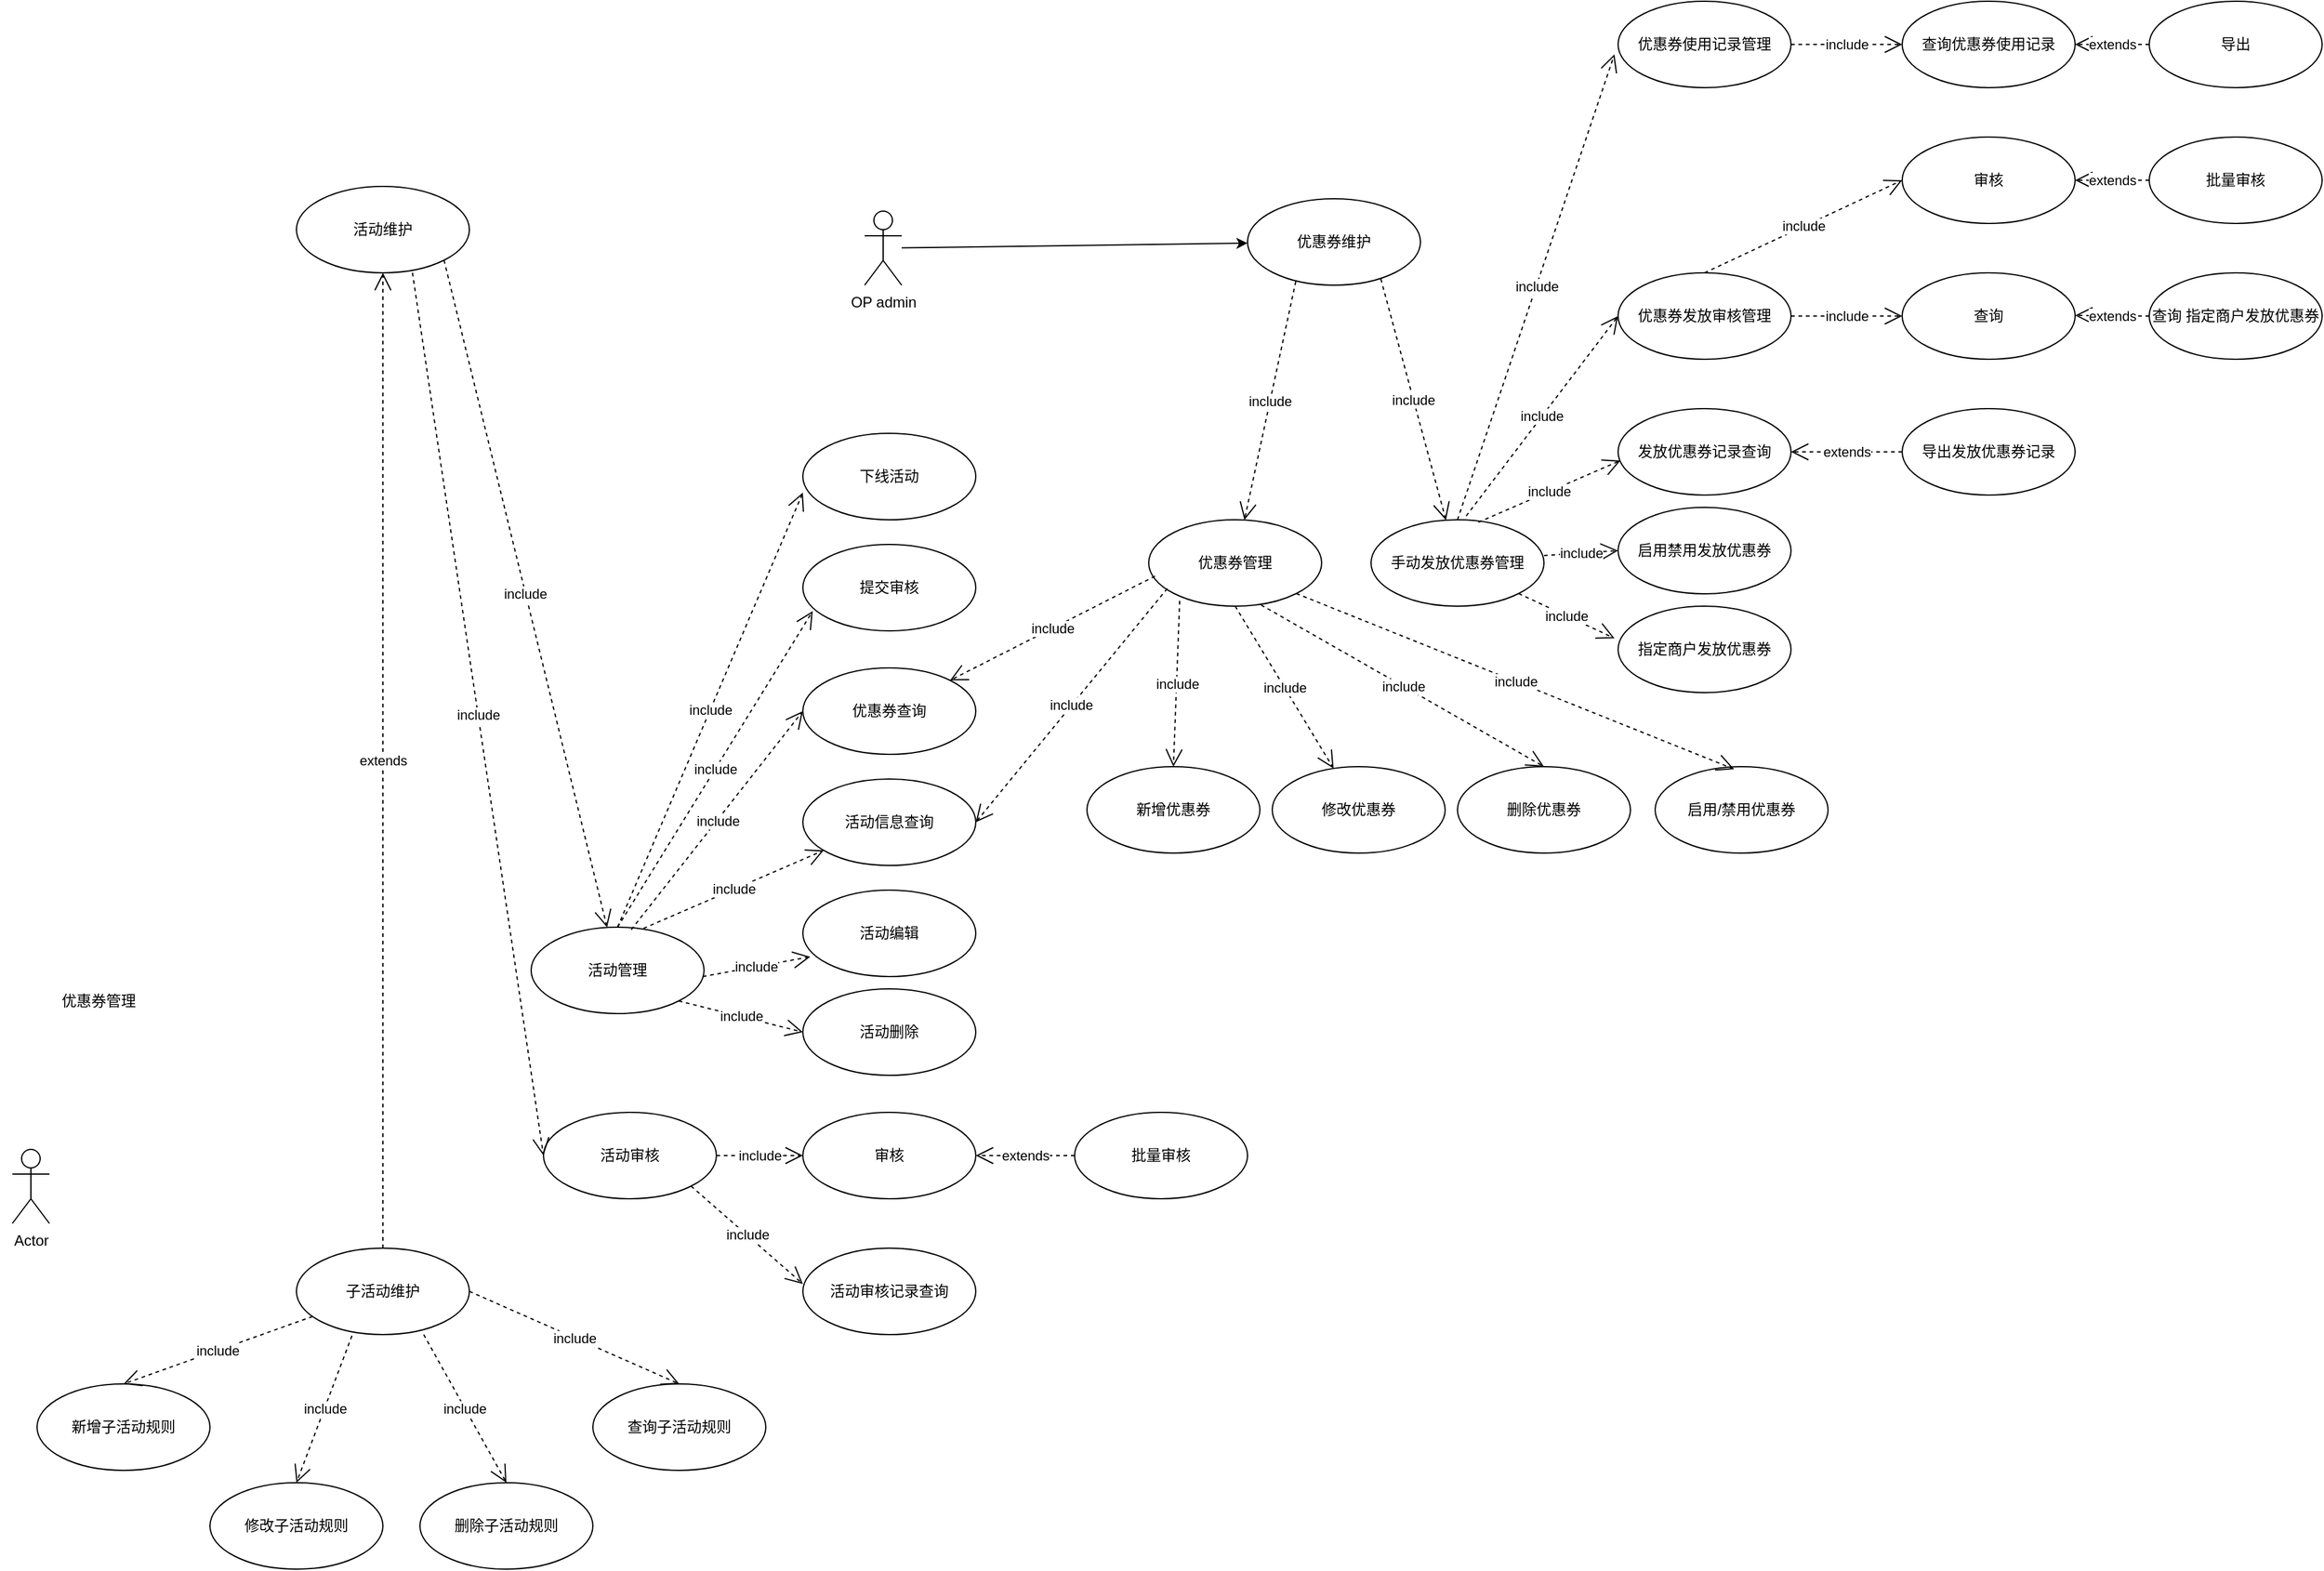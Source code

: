 <mxfile version="14.6.9" type="github">
  <diagram id="2DlMUsfGpXkx9Rr1vm7c" name="Page-1">
    <mxGraphModel dx="1422" dy="1907" grid="1" gridSize="10" guides="1" tooltips="1" connect="1" arrows="1" fold="1" page="1" pageScale="1" pageWidth="827" pageHeight="1169" math="0" shadow="0">
      <root>
        <mxCell id="0" />
        <mxCell id="1" parent="0" />
        <mxCell id="VtnJZgjyUKw3o-cdM9Pf-8" value="Actor" style="shape=umlActor;verticalLabelPosition=bottom;verticalAlign=top;html=1;" vertex="1" parent="1">
          <mxGeometry x="40" y="210" width="30" height="60" as="geometry" />
        </mxCell>
        <mxCell id="VtnJZgjyUKw3o-cdM9Pf-10" value="活动维护" style="ellipse;whiteSpace=wrap;html=1;" vertex="1" parent="1">
          <mxGeometry x="270" y="-570" width="140" height="70" as="geometry" />
        </mxCell>
        <mxCell id="VtnJZgjyUKw3o-cdM9Pf-11" value="优惠券管理" style="text;html=1;strokeColor=none;fillColor=none;align=center;verticalAlign=middle;whiteSpace=wrap;rounded=0;" vertex="1" parent="1">
          <mxGeometry x="30" y="50" width="160" height="80" as="geometry" />
        </mxCell>
        <mxCell id="VtnJZgjyUKw3o-cdM9Pf-12" value="优惠券维护" style="ellipse;whiteSpace=wrap;html=1;" vertex="1" parent="1">
          <mxGeometry x="1040" y="-560" width="140" height="70" as="geometry" />
        </mxCell>
        <mxCell id="VtnJZgjyUKw3o-cdM9Pf-15" value="子活动维护" style="ellipse;whiteSpace=wrap;html=1;" vertex="1" parent="1">
          <mxGeometry x="270" y="290" width="140" height="70" as="geometry" />
        </mxCell>
        <mxCell id="VtnJZgjyUKw3o-cdM9Pf-16" value="extends" style="endArrow=open;endSize=12;dashed=1;html=1;exitX=0.5;exitY=0;exitDx=0;exitDy=0;" edge="1" parent="1" source="VtnJZgjyUKw3o-cdM9Pf-15" target="VtnJZgjyUKw3o-cdM9Pf-10">
          <mxGeometry width="160" relative="1" as="geometry">
            <mxPoint x="190" y="340" as="sourcePoint" />
            <mxPoint x="350" y="340" as="targetPoint" />
          </mxGeometry>
        </mxCell>
        <mxCell id="VtnJZgjyUKw3o-cdM9Pf-99" value="" style="edgeStyle=none;rounded=0;orthogonalLoop=1;jettySize=auto;html=1;" edge="1" parent="1" source="VtnJZgjyUKw3o-cdM9Pf-21" target="VtnJZgjyUKw3o-cdM9Pf-12">
          <mxGeometry relative="1" as="geometry" />
        </mxCell>
        <mxCell id="VtnJZgjyUKw3o-cdM9Pf-21" value="OP admin" style="shape=umlActor;verticalLabelPosition=bottom;verticalAlign=top;html=1;" vertex="1" parent="1">
          <mxGeometry x="730" y="-550" width="30" height="60" as="geometry" />
        </mxCell>
        <mxCell id="VtnJZgjyUKw3o-cdM9Pf-22" value="新增子活动规则" style="ellipse;whiteSpace=wrap;html=1;" vertex="1" parent="1">
          <mxGeometry x="60" y="400" width="140" height="70" as="geometry" />
        </mxCell>
        <mxCell id="VtnJZgjyUKw3o-cdM9Pf-23" value="修改子活动规则" style="ellipse;whiteSpace=wrap;html=1;" vertex="1" parent="1">
          <mxGeometry x="200" y="480" width="140" height="70" as="geometry" />
        </mxCell>
        <mxCell id="VtnJZgjyUKw3o-cdM9Pf-24" value="删除子活动规则" style="ellipse;whiteSpace=wrap;html=1;" vertex="1" parent="1">
          <mxGeometry x="370" y="480" width="140" height="70" as="geometry" />
        </mxCell>
        <mxCell id="VtnJZgjyUKw3o-cdM9Pf-25" value="查询子活动规则" style="ellipse;whiteSpace=wrap;html=1;" vertex="1" parent="1">
          <mxGeometry x="510" y="400" width="140" height="70" as="geometry" />
        </mxCell>
        <mxCell id="VtnJZgjyUKw3o-cdM9Pf-26" value="include" style="endArrow=open;endSize=12;dashed=1;html=1;entryX=0.5;entryY=0;entryDx=0;entryDy=0;" edge="1" parent="1" source="VtnJZgjyUKw3o-cdM9Pf-15" target="VtnJZgjyUKw3o-cdM9Pf-22">
          <mxGeometry width="160" relative="1" as="geometry">
            <mxPoint x="330" y="290" as="sourcePoint" />
            <mxPoint x="490" y="290" as="targetPoint" />
          </mxGeometry>
        </mxCell>
        <mxCell id="VtnJZgjyUKw3o-cdM9Pf-27" value="include" style="endArrow=open;endSize=12;dashed=1;html=1;entryX=0.5;entryY=0;entryDx=0;entryDy=0;exitX=0.321;exitY=1.014;exitDx=0;exitDy=0;exitPerimeter=0;" edge="1" parent="1" source="VtnJZgjyUKw3o-cdM9Pf-15">
          <mxGeometry width="160" relative="1" as="geometry">
            <mxPoint x="423.039" y="425.343" as="sourcePoint" />
            <mxPoint x="270" y="480" as="targetPoint" />
          </mxGeometry>
        </mxCell>
        <mxCell id="VtnJZgjyUKw3o-cdM9Pf-28" value="include" style="endArrow=open;endSize=12;dashed=1;html=1;entryX=0.5;entryY=0;entryDx=0;entryDy=0;" edge="1" parent="1" target="VtnJZgjyUKw3o-cdM9Pf-24">
          <mxGeometry width="160" relative="1" as="geometry">
            <mxPoint x="373.039" y="360.003" as="sourcePoint" />
            <mxPoint x="220" y="414.66" as="targetPoint" />
          </mxGeometry>
        </mxCell>
        <mxCell id="VtnJZgjyUKw3o-cdM9Pf-29" value="include" style="endArrow=open;endSize=12;dashed=1;html=1;entryX=0.5;entryY=0;entryDx=0;entryDy=0;exitX=1;exitY=0.5;exitDx=0;exitDy=0;" edge="1" parent="1" source="VtnJZgjyUKw3o-cdM9Pf-15" target="VtnJZgjyUKw3o-cdM9Pf-25">
          <mxGeometry width="160" relative="1" as="geometry">
            <mxPoint x="313.039" y="375.343" as="sourcePoint" />
            <mxPoint x="160" y="430" as="targetPoint" />
          </mxGeometry>
        </mxCell>
        <mxCell id="VtnJZgjyUKw3o-cdM9Pf-30" value="活动编辑" style="ellipse;whiteSpace=wrap;html=1;" vertex="1" parent="1">
          <mxGeometry x="680" width="140" height="70" as="geometry" />
        </mxCell>
        <mxCell id="VtnJZgjyUKw3o-cdM9Pf-32" value="活动信息查询" style="ellipse;whiteSpace=wrap;html=1;" vertex="1" parent="1">
          <mxGeometry x="680" y="-90" width="140" height="70" as="geometry" />
        </mxCell>
        <mxCell id="VtnJZgjyUKw3o-cdM9Pf-33" value="提交审核" style="ellipse;whiteSpace=wrap;html=1;" vertex="1" parent="1">
          <mxGeometry x="680" y="-280" width="140" height="70" as="geometry" />
        </mxCell>
        <mxCell id="VtnJZgjyUKw3o-cdM9Pf-34" value="审核" style="ellipse;whiteSpace=wrap;html=1;" vertex="1" parent="1">
          <mxGeometry x="680" y="180" width="140" height="70" as="geometry" />
        </mxCell>
        <mxCell id="VtnJZgjyUKw3o-cdM9Pf-35" value="活动管理" style="ellipse;whiteSpace=wrap;html=1;" vertex="1" parent="1">
          <mxGeometry x="460" y="30" width="140" height="70" as="geometry" />
        </mxCell>
        <mxCell id="VtnJZgjyUKw3o-cdM9Pf-36" value="活动审核" style="ellipse;whiteSpace=wrap;html=1;" vertex="1" parent="1">
          <mxGeometry x="470" y="180" width="140" height="70" as="geometry" />
        </mxCell>
        <mxCell id="VtnJZgjyUKw3o-cdM9Pf-37" value="活动审核记录查询" style="ellipse;whiteSpace=wrap;html=1;" vertex="1" parent="1">
          <mxGeometry x="680" y="290" width="140" height="70" as="geometry" />
        </mxCell>
        <mxCell id="VtnJZgjyUKw3o-cdM9Pf-38" value="批量审核" style="ellipse;whiteSpace=wrap;html=1;" vertex="1" parent="1">
          <mxGeometry x="900" y="180" width="140" height="70" as="geometry" />
        </mxCell>
        <mxCell id="VtnJZgjyUKw3o-cdM9Pf-39" value="活动删除" style="ellipse;whiteSpace=wrap;html=1;" vertex="1" parent="1">
          <mxGeometry x="680" y="80" width="140" height="70" as="geometry" />
        </mxCell>
        <mxCell id="VtnJZgjyUKw3o-cdM9Pf-40" value="include" style="endArrow=open;endSize=12;dashed=1;html=1;exitX=1;exitY=1;exitDx=0;exitDy=0;" edge="1" parent="1" source="VtnJZgjyUKw3o-cdM9Pf-10" target="VtnJZgjyUKw3o-cdM9Pf-35">
          <mxGeometry width="160" relative="1" as="geometry">
            <mxPoint x="293.039" y="355.343" as="sourcePoint" />
            <mxPoint x="140" y="410" as="targetPoint" />
          </mxGeometry>
        </mxCell>
        <mxCell id="VtnJZgjyUKw3o-cdM9Pf-41" value="include" style="endArrow=open;endSize=12;dashed=1;html=1;entryX=0;entryY=0.5;entryDx=0;entryDy=0;exitX=0.671;exitY=1;exitDx=0;exitDy=0;exitPerimeter=0;" edge="1" parent="1" source="VtnJZgjyUKw3o-cdM9Pf-10" target="VtnJZgjyUKw3o-cdM9Pf-36">
          <mxGeometry width="160" relative="1" as="geometry">
            <mxPoint x="399.497" y="160.251" as="sourcePoint" />
            <mxPoint x="480" y="100" as="targetPoint" />
          </mxGeometry>
        </mxCell>
        <mxCell id="VtnJZgjyUKw3o-cdM9Pf-42" value="include" style="endArrow=open;endSize=12;dashed=1;html=1;entryX=0;entryY=0.5;entryDx=0;entryDy=0;exitX=1;exitY=0.5;exitDx=0;exitDy=0;" edge="1" parent="1" source="VtnJZgjyUKw3o-cdM9Pf-36" target="VtnJZgjyUKw3o-cdM9Pf-34">
          <mxGeometry width="160" relative="1" as="geometry">
            <mxPoint x="609.997" y="210.251" as="sourcePoint" />
            <mxPoint x="690.5" y="150" as="targetPoint" />
          </mxGeometry>
        </mxCell>
        <mxCell id="VtnJZgjyUKw3o-cdM9Pf-43" value="extends" style="endArrow=open;endSize=12;dashed=1;html=1;exitX=0;exitY=0.5;exitDx=0;exitDy=0;entryX=1;entryY=0.5;entryDx=0;entryDy=0;" edge="1" parent="1" source="VtnJZgjyUKw3o-cdM9Pf-38" target="VtnJZgjyUKw3o-cdM9Pf-34">
          <mxGeometry width="160" relative="1" as="geometry">
            <mxPoint x="350" y="300" as="sourcePoint" />
            <mxPoint x="350" y="220" as="targetPoint" />
          </mxGeometry>
        </mxCell>
        <mxCell id="VtnJZgjyUKw3o-cdM9Pf-44" value="include" style="endArrow=open;endSize=12;dashed=1;html=1;entryX=0;entryY=0.5;entryDx=0;entryDy=0;exitX=1;exitY=1;exitDx=0;exitDy=0;" edge="1" parent="1" source="VtnJZgjyUKw3o-cdM9Pf-35" target="VtnJZgjyUKw3o-cdM9Pf-39">
          <mxGeometry width="160" relative="1" as="geometry">
            <mxPoint x="610" y="89.5" as="sourcePoint" />
            <mxPoint x="680" y="89.5" as="targetPoint" />
          </mxGeometry>
        </mxCell>
        <mxCell id="VtnJZgjyUKw3o-cdM9Pf-45" value="include" style="endArrow=open;endSize=12;dashed=1;html=1;entryX=0.043;entryY=0.771;entryDx=0;entryDy=0;entryPerimeter=0;" edge="1" parent="1" target="VtnJZgjyUKw3o-cdM9Pf-30">
          <mxGeometry width="160" relative="1" as="geometry">
            <mxPoint x="599" y="70" as="sourcePoint" />
            <mxPoint x="690" y="70.25" as="targetPoint" />
          </mxGeometry>
        </mxCell>
        <mxCell id="VtnJZgjyUKw3o-cdM9Pf-46" value="include" style="endArrow=open;endSize=12;dashed=1;html=1;exitX=0.65;exitY=0.014;exitDx=0;exitDy=0;exitPerimeter=0;" edge="1" parent="1" source="VtnJZgjyUKw3o-cdM9Pf-35" target="VtnJZgjyUKw3o-cdM9Pf-32">
          <mxGeometry width="160" relative="1" as="geometry">
            <mxPoint x="579.997" y="19.999" as="sourcePoint" />
            <mxPoint x="670.5" y="20.25" as="targetPoint" />
          </mxGeometry>
        </mxCell>
        <mxCell id="VtnJZgjyUKw3o-cdM9Pf-47" value="include" style="endArrow=open;endSize=12;dashed=1;html=1;entryX=0.057;entryY=0.771;entryDx=0;entryDy=0;exitX=0.5;exitY=0;exitDx=0;exitDy=0;entryPerimeter=0;" edge="1" parent="1" source="VtnJZgjyUKw3o-cdM9Pf-35" target="VtnJZgjyUKw3o-cdM9Pf-33">
          <mxGeometry width="160" relative="1" as="geometry">
            <mxPoint x="579.997" y="-60.501" as="sourcePoint" />
            <mxPoint x="670.5" y="-60.25" as="targetPoint" />
          </mxGeometry>
        </mxCell>
        <mxCell id="VtnJZgjyUKw3o-cdM9Pf-48" value="优惠券查询" style="ellipse;whiteSpace=wrap;html=1;" vertex="1" parent="1">
          <mxGeometry x="680" y="-180" width="140" height="70" as="geometry" />
        </mxCell>
        <mxCell id="VtnJZgjyUKw3o-cdM9Pf-49" value="include" style="endArrow=open;endSize=12;dashed=1;html=1;entryX=0;entryY=0.5;entryDx=0;entryDy=0;exitX=0.579;exitY=0.029;exitDx=0;exitDy=0;exitPerimeter=0;" edge="1" parent="1" source="VtnJZgjyUKw3o-cdM9Pf-35" target="VtnJZgjyUKw3o-cdM9Pf-48">
          <mxGeometry width="160" relative="1" as="geometry">
            <mxPoint x="550" y="50" as="sourcePoint" />
            <mxPoint x="697.98" y="-216.03" as="targetPoint" />
          </mxGeometry>
        </mxCell>
        <mxCell id="VtnJZgjyUKw3o-cdM9Pf-50" value="优惠券管理" style="ellipse;whiteSpace=wrap;html=1;" vertex="1" parent="1">
          <mxGeometry x="960" y="-300" width="140" height="70" as="geometry" />
        </mxCell>
        <mxCell id="VtnJZgjyUKw3o-cdM9Pf-51" value="手动发放优惠券管理" style="ellipse;whiteSpace=wrap;html=1;" vertex="1" parent="1">
          <mxGeometry x="1140" y="-300" width="140" height="70" as="geometry" />
        </mxCell>
        <mxCell id="VtnJZgjyUKw3o-cdM9Pf-52" value="下线活动" style="ellipse;whiteSpace=wrap;html=1;" vertex="1" parent="1">
          <mxGeometry x="680" y="-370" width="140" height="70" as="geometry" />
        </mxCell>
        <mxCell id="VtnJZgjyUKw3o-cdM9Pf-53" value="include" style="endArrow=open;endSize=12;dashed=1;html=1;entryX=0;entryY=0.686;entryDx=0;entryDy=0;exitX=0.5;exitY=0;exitDx=0;exitDy=0;entryPerimeter=0;" edge="1" parent="1" source="VtnJZgjyUKw3o-cdM9Pf-35" target="VtnJZgjyUKw3o-cdM9Pf-52">
          <mxGeometry width="160" relative="1" as="geometry">
            <mxPoint x="550" y="65" as="sourcePoint" />
            <mxPoint x="697.98" y="-216.03" as="targetPoint" />
          </mxGeometry>
        </mxCell>
        <mxCell id="VtnJZgjyUKw3o-cdM9Pf-54" value="include" style="endArrow=open;endSize=12;dashed=1;html=1;entryX=0;entryY=0.414;entryDx=0;entryDy=0;exitX=1;exitY=1;exitDx=0;exitDy=0;entryPerimeter=0;" edge="1" parent="1" source="VtnJZgjyUKw3o-cdM9Pf-36" target="VtnJZgjyUKw3o-cdM9Pf-37">
          <mxGeometry width="160" relative="1" as="geometry">
            <mxPoint x="620" y="225" as="sourcePoint" />
            <mxPoint x="690" y="225" as="targetPoint" />
          </mxGeometry>
        </mxCell>
        <mxCell id="VtnJZgjyUKw3o-cdM9Pf-56" value="include" style="endArrow=open;endSize=12;dashed=1;html=1;exitX=0.279;exitY=0.957;exitDx=0;exitDy=0;exitPerimeter=0;" edge="1" parent="1" source="VtnJZgjyUKw3o-cdM9Pf-12" target="VtnJZgjyUKw3o-cdM9Pf-50">
          <mxGeometry width="160" relative="1" as="geometry">
            <mxPoint x="1079.997" y="-109.999" as="sourcePoint" />
            <mxPoint x="1160.5" y="-170.25" as="targetPoint" />
          </mxGeometry>
        </mxCell>
        <mxCell id="VtnJZgjyUKw3o-cdM9Pf-57" value="include" style="endArrow=open;endSize=12;dashed=1;html=1;exitX=0.771;exitY=0.929;exitDx=0;exitDy=0;exitPerimeter=0;" edge="1" parent="1" source="VtnJZgjyUKw3o-cdM9Pf-12" target="VtnJZgjyUKw3o-cdM9Pf-51">
          <mxGeometry width="160" relative="1" as="geometry">
            <mxPoint x="1084.06" y="-333.01" as="sourcePoint" />
            <mxPoint x="1070.644" y="-289.593" as="targetPoint" />
          </mxGeometry>
        </mxCell>
        <mxCell id="VtnJZgjyUKw3o-cdM9Pf-58" value="include" style="endArrow=open;endSize=12;dashed=1;html=1;exitX=0.279;exitY=0.957;exitDx=0;exitDy=0;exitPerimeter=0;" edge="1" parent="1" target="VtnJZgjyUKw3o-cdM9Pf-48">
          <mxGeometry width="160" relative="1" as="geometry">
            <mxPoint x="965.06" y="-254.32" as="sourcePoint" />
            <mxPoint x="940.002" y="-209.996" as="targetPoint" />
          </mxGeometry>
        </mxCell>
        <mxCell id="VtnJZgjyUKw3o-cdM9Pf-59" value="include" style="endArrow=open;endSize=12;dashed=1;html=1;exitX=0.279;exitY=0.957;exitDx=0;exitDy=0;exitPerimeter=0;entryX=1;entryY=0.5;entryDx=0;entryDy=0;" edge="1" parent="1" target="VtnJZgjyUKw3o-cdM9Pf-32">
          <mxGeometry width="160" relative="1" as="geometry">
            <mxPoint x="975.06" y="-244.32" as="sourcePoint" />
            <mxPoint x="809.153" y="-159.92" as="targetPoint" />
          </mxGeometry>
        </mxCell>
        <mxCell id="VtnJZgjyUKw3o-cdM9Pf-60" value="新增优惠券" style="ellipse;whiteSpace=wrap;html=1;" vertex="1" parent="1">
          <mxGeometry x="910" y="-100" width="140" height="70" as="geometry" />
        </mxCell>
        <mxCell id="VtnJZgjyUKw3o-cdM9Pf-61" value="修改优惠券" style="ellipse;whiteSpace=wrap;html=1;" vertex="1" parent="1">
          <mxGeometry x="1060" y="-100" width="140" height="70" as="geometry" />
        </mxCell>
        <mxCell id="VtnJZgjyUKw3o-cdM9Pf-62" value="删除优惠券" style="ellipse;whiteSpace=wrap;html=1;" vertex="1" parent="1">
          <mxGeometry x="1210" y="-100" width="140" height="70" as="geometry" />
        </mxCell>
        <mxCell id="VtnJZgjyUKw3o-cdM9Pf-63" value="启用/禁用优惠券" style="ellipse;whiteSpace=wrap;html=1;" vertex="1" parent="1">
          <mxGeometry x="1370" y="-100" width="140" height="70" as="geometry" />
        </mxCell>
        <mxCell id="VtnJZgjyUKw3o-cdM9Pf-64" value="发放优惠券记录查询" style="ellipse;whiteSpace=wrap;html=1;" vertex="1" parent="1">
          <mxGeometry x="1340" y="-390" width="140" height="70" as="geometry" />
        </mxCell>
        <mxCell id="VtnJZgjyUKw3o-cdM9Pf-65" value="启用禁用发放优惠券" style="ellipse;whiteSpace=wrap;html=1;" vertex="1" parent="1">
          <mxGeometry x="1340" y="-310" width="140" height="70" as="geometry" />
        </mxCell>
        <mxCell id="VtnJZgjyUKw3o-cdM9Pf-66" value="指定商户发放优惠券" style="ellipse;whiteSpace=wrap;html=1;" vertex="1" parent="1">
          <mxGeometry x="1340" y="-230" width="140" height="70" as="geometry" />
        </mxCell>
        <mxCell id="VtnJZgjyUKw3o-cdM9Pf-67" value="导出发放优惠券记录" style="ellipse;whiteSpace=wrap;html=1;" vertex="1" parent="1">
          <mxGeometry x="1570" y="-390" width="140" height="70" as="geometry" />
        </mxCell>
        <mxCell id="VtnJZgjyUKw3o-cdM9Pf-68" value="审核" style="ellipse;whiteSpace=wrap;html=1;" vertex="1" parent="1">
          <mxGeometry x="1570" y="-610" width="140" height="70" as="geometry" />
        </mxCell>
        <mxCell id="VtnJZgjyUKw3o-cdM9Pf-69" value="&lt;span&gt;优惠券发放审核管理&lt;/span&gt;" style="ellipse;whiteSpace=wrap;html=1;" vertex="1" parent="1">
          <mxGeometry x="1340" y="-500" width="140" height="70" as="geometry" />
        </mxCell>
        <mxCell id="VtnJZgjyUKw3o-cdM9Pf-70" value="extends" style="endArrow=open;endSize=12;dashed=1;html=1;exitX=0;exitY=0.5;exitDx=0;exitDy=0;entryX=1;entryY=0.5;entryDx=0;entryDy=0;" edge="1" parent="1" source="VtnJZgjyUKw3o-cdM9Pf-67" target="VtnJZgjyUKw3o-cdM9Pf-64">
          <mxGeometry width="160" relative="1" as="geometry">
            <mxPoint x="1560" y="-275.5" as="sourcePoint" />
            <mxPoint x="1480" y="-275.5" as="targetPoint" />
          </mxGeometry>
        </mxCell>
        <mxCell id="VtnJZgjyUKw3o-cdM9Pf-71" value="include" style="endArrow=open;endSize=12;dashed=1;html=1;exitX=0.621;exitY=0.029;exitDx=0;exitDy=0;exitPerimeter=0;entryX=0.014;entryY=0.6;entryDx=0;entryDy=0;entryPerimeter=0;" edge="1" parent="1" source="VtnJZgjyUKw3o-cdM9Pf-51" target="VtnJZgjyUKw3o-cdM9Pf-64">
          <mxGeometry width="160" relative="1" as="geometry">
            <mxPoint x="1167.94" y="-334.97" as="sourcePoint" />
            <mxPoint x="1198.117" y="-288.246" as="targetPoint" />
          </mxGeometry>
        </mxCell>
        <mxCell id="VtnJZgjyUKw3o-cdM9Pf-72" value="include" style="endArrow=open;endSize=12;dashed=1;html=1;exitX=1;exitY=0.414;exitDx=0;exitDy=0;exitPerimeter=0;entryX=0;entryY=0.5;entryDx=0;entryDy=0;" edge="1" parent="1" source="VtnJZgjyUKw3o-cdM9Pf-51" target="VtnJZgjyUKw3o-cdM9Pf-65">
          <mxGeometry width="160" relative="1" as="geometry">
            <mxPoint x="1236.94" y="-287.97" as="sourcePoint" />
            <mxPoint x="1351.96" y="-358" as="targetPoint" />
          </mxGeometry>
        </mxCell>
        <mxCell id="VtnJZgjyUKw3o-cdM9Pf-73" value="include" style="endArrow=open;endSize=12;dashed=1;html=1;exitX=1;exitY=1;exitDx=0;exitDy=0;entryX=-0.021;entryY=0.371;entryDx=0;entryDy=0;entryPerimeter=0;" edge="1" parent="1" source="VtnJZgjyUKw3o-cdM9Pf-51" target="VtnJZgjyUKw3o-cdM9Pf-66">
          <mxGeometry width="160" relative="1" as="geometry">
            <mxPoint x="1290" y="-261.02" as="sourcePoint" />
            <mxPoint x="1350" y="-265" as="targetPoint" />
          </mxGeometry>
        </mxCell>
        <mxCell id="VtnJZgjyUKw3o-cdM9Pf-74" value="优惠券使用记录管理" style="ellipse;whiteSpace=wrap;html=1;" vertex="1" parent="1">
          <mxGeometry x="1340" y="-720" width="140" height="70" as="geometry" />
        </mxCell>
        <mxCell id="VtnJZgjyUKw3o-cdM9Pf-75" value="include" style="endArrow=open;endSize=12;dashed=1;html=1;exitX=0.55;exitY=-0.043;exitDx=0;exitDy=0;exitPerimeter=0;entryX=0;entryY=0.5;entryDx=0;entryDy=0;" edge="1" parent="1" source="VtnJZgjyUKw3o-cdM9Pf-51" target="VtnJZgjyUKw3o-cdM9Pf-69">
          <mxGeometry width="160" relative="1" as="geometry">
            <mxPoint x="1236.94" y="-287.97" as="sourcePoint" />
            <mxPoint x="1351.96" y="-338" as="targetPoint" />
          </mxGeometry>
        </mxCell>
        <mxCell id="VtnJZgjyUKw3o-cdM9Pf-76" value="include" style="endArrow=open;endSize=12;dashed=1;html=1;exitX=0.5;exitY=0;exitDx=0;exitDy=0;entryX=-0.021;entryY=0.614;entryDx=0;entryDy=0;entryPerimeter=0;" edge="1" parent="1" source="VtnJZgjyUKw3o-cdM9Pf-51" target="VtnJZgjyUKw3o-cdM9Pf-74">
          <mxGeometry width="160" relative="1" as="geometry">
            <mxPoint x="1227" y="-293.01" as="sourcePoint" />
            <mxPoint x="1330" y="-475" as="targetPoint" />
          </mxGeometry>
        </mxCell>
        <mxCell id="VtnJZgjyUKw3o-cdM9Pf-78" value="查询优惠券使用记录" style="ellipse;whiteSpace=wrap;html=1;" vertex="1" parent="1">
          <mxGeometry x="1570" y="-720" width="140" height="70" as="geometry" />
        </mxCell>
        <mxCell id="VtnJZgjyUKw3o-cdM9Pf-79" value="导出" style="ellipse;whiteSpace=wrap;html=1;" vertex="1" parent="1">
          <mxGeometry x="1770" y="-720" width="140" height="70" as="geometry" />
        </mxCell>
        <mxCell id="VtnJZgjyUKw3o-cdM9Pf-80" value="include" style="endArrow=open;endSize=12;dashed=1;html=1;exitX=1;exitY=0.5;exitDx=0;exitDy=0;entryX=0;entryY=0.5;entryDx=0;entryDy=0;" edge="1" parent="1" source="VtnJZgjyUKw3o-cdM9Pf-74" target="VtnJZgjyUKw3o-cdM9Pf-78">
          <mxGeometry width="160" relative="1" as="geometry">
            <mxPoint x="1236.94" y="-388.97" as="sourcePoint" />
            <mxPoint x="1351.96" y="-439" as="targetPoint" />
          </mxGeometry>
        </mxCell>
        <mxCell id="VtnJZgjyUKw3o-cdM9Pf-82" value="查询" style="ellipse;whiteSpace=wrap;html=1;" vertex="1" parent="1">
          <mxGeometry x="1570" y="-500" width="140" height="70" as="geometry" />
        </mxCell>
        <mxCell id="VtnJZgjyUKw3o-cdM9Pf-83" value="查询 指定商户发放优惠券" style="ellipse;whiteSpace=wrap;html=1;" vertex="1" parent="1">
          <mxGeometry x="1770" y="-500" width="140" height="70" as="geometry" />
        </mxCell>
        <mxCell id="VtnJZgjyUKw3o-cdM9Pf-84" value="批量审核" style="ellipse;whiteSpace=wrap;html=1;" vertex="1" parent="1">
          <mxGeometry x="1770" y="-610" width="140" height="70" as="geometry" />
        </mxCell>
        <mxCell id="VtnJZgjyUKw3o-cdM9Pf-85" value="include" style="endArrow=open;endSize=12;dashed=1;html=1;exitX=0.5;exitY=0;exitDx=0;exitDy=0;entryX=0;entryY=0.5;entryDx=0;entryDy=0;" edge="1" parent="1" source="VtnJZgjyUKw3o-cdM9Pf-69" target="VtnJZgjyUKw3o-cdM9Pf-68">
          <mxGeometry width="160" relative="1" as="geometry">
            <mxPoint x="1227" y="-293.01" as="sourcePoint" />
            <mxPoint x="1350" y="-455" as="targetPoint" />
          </mxGeometry>
        </mxCell>
        <mxCell id="VtnJZgjyUKw3o-cdM9Pf-86" value="include" style="endArrow=open;endSize=12;dashed=1;html=1;exitX=1;exitY=0.5;exitDx=0;exitDy=0;entryX=0;entryY=0.5;entryDx=0;entryDy=0;" edge="1" parent="1" source="VtnJZgjyUKw3o-cdM9Pf-69" target="VtnJZgjyUKw3o-cdM9Pf-82">
          <mxGeometry width="160" relative="1" as="geometry">
            <mxPoint x="1420" y="-490" as="sourcePoint" />
            <mxPoint x="1580" y="-565" as="targetPoint" />
          </mxGeometry>
        </mxCell>
        <mxCell id="VtnJZgjyUKw3o-cdM9Pf-87" value="extends" style="endArrow=open;endSize=12;dashed=1;html=1;entryX=1;entryY=0.5;entryDx=0;entryDy=0;exitX=0;exitY=0.5;exitDx=0;exitDy=0;" edge="1" parent="1" source="VtnJZgjyUKw3o-cdM9Pf-83">
          <mxGeometry width="160" relative="1" as="geometry">
            <mxPoint x="1760" y="-465" as="sourcePoint" />
            <mxPoint x="1710" y="-465.5" as="targetPoint" />
          </mxGeometry>
        </mxCell>
        <mxCell id="VtnJZgjyUKw3o-cdM9Pf-89" value="extends" style="endArrow=open;endSize=12;dashed=1;html=1;entryX=1;entryY=0.5;entryDx=0;entryDy=0;exitX=0;exitY=0.5;exitDx=0;exitDy=0;" edge="1" parent="1" source="VtnJZgjyUKw3o-cdM9Pf-84" target="VtnJZgjyUKw3o-cdM9Pf-68">
          <mxGeometry width="160" relative="1" as="geometry">
            <mxPoint x="1780" y="-455" as="sourcePoint" />
            <mxPoint x="1720" y="-455.5" as="targetPoint" />
          </mxGeometry>
        </mxCell>
        <mxCell id="VtnJZgjyUKw3o-cdM9Pf-91" value="extends" style="endArrow=open;endSize=12;dashed=1;html=1;entryX=1;entryY=0.5;entryDx=0;entryDy=0;exitX=0;exitY=0.5;exitDx=0;exitDy=0;" edge="1" parent="1" source="VtnJZgjyUKw3o-cdM9Pf-79" target="VtnJZgjyUKw3o-cdM9Pf-78">
          <mxGeometry width="160" relative="1" as="geometry">
            <mxPoint x="1790" y="-555" as="sourcePoint" />
            <mxPoint x="1730" y="-555" as="targetPoint" />
          </mxGeometry>
        </mxCell>
        <mxCell id="VtnJZgjyUKw3o-cdM9Pf-92" value="include" style="endArrow=open;endSize=12;dashed=1;html=1;exitX=0.279;exitY=0.957;exitDx=0;exitDy=0;exitPerimeter=0;entryX=0.5;entryY=0;entryDx=0;entryDy=0;" edge="1" parent="1" target="VtnJZgjyUKw3o-cdM9Pf-60">
          <mxGeometry width="160" relative="1" as="geometry">
            <mxPoint x="985.06" y="-234.32" as="sourcePoint" />
            <mxPoint x="830" y="-45" as="targetPoint" />
          </mxGeometry>
        </mxCell>
        <mxCell id="VtnJZgjyUKw3o-cdM9Pf-93" value="include" style="endArrow=open;endSize=12;dashed=1;html=1;exitX=0.5;exitY=1;exitDx=0;exitDy=0;" edge="1" parent="1" source="VtnJZgjyUKw3o-cdM9Pf-50" target="VtnJZgjyUKw3o-cdM9Pf-61">
          <mxGeometry width="160" relative="1" as="geometry">
            <mxPoint x="995.06" y="-224.32" as="sourcePoint" />
            <mxPoint x="990" y="-90" as="targetPoint" />
          </mxGeometry>
        </mxCell>
        <mxCell id="VtnJZgjyUKw3o-cdM9Pf-94" value="include" style="endArrow=open;endSize=12;dashed=1;html=1;exitX=0.65;exitY=0.986;exitDx=0;exitDy=0;entryX=0.5;entryY=0;entryDx=0;entryDy=0;exitPerimeter=0;" edge="1" parent="1" source="VtnJZgjyUKw3o-cdM9Pf-50" target="VtnJZgjyUKw3o-cdM9Pf-62">
          <mxGeometry width="160" relative="1" as="geometry">
            <mxPoint x="1040" y="-220" as="sourcePoint" />
            <mxPoint x="1119.699" y="-88.496" as="targetPoint" />
          </mxGeometry>
        </mxCell>
        <mxCell id="VtnJZgjyUKw3o-cdM9Pf-95" value="include" style="endArrow=open;endSize=12;dashed=1;html=1;exitX=1;exitY=1;exitDx=0;exitDy=0;entryX=0.457;entryY=0.029;entryDx=0;entryDy=0;entryPerimeter=0;" edge="1" parent="1" source="VtnJZgjyUKw3o-cdM9Pf-50" target="VtnJZgjyUKw3o-cdM9Pf-63">
          <mxGeometry width="160" relative="1" as="geometry">
            <mxPoint x="1061" y="-220.98" as="sourcePoint" />
            <mxPoint x="1290" y="-90" as="targetPoint" />
          </mxGeometry>
        </mxCell>
        <mxCell id="VtnJZgjyUKw3o-cdM9Pf-97" style="edgeStyle=none;rounded=0;orthogonalLoop=1;jettySize=auto;html=1;exitX=0.5;exitY=0;exitDx=0;exitDy=0;exitPerimeter=0;" edge="1" parent="1" source="VtnJZgjyUKw3o-cdM9Pf-21" target="VtnJZgjyUKw3o-cdM9Pf-21">
          <mxGeometry relative="1" as="geometry" />
        </mxCell>
      </root>
    </mxGraphModel>
  </diagram>
</mxfile>
